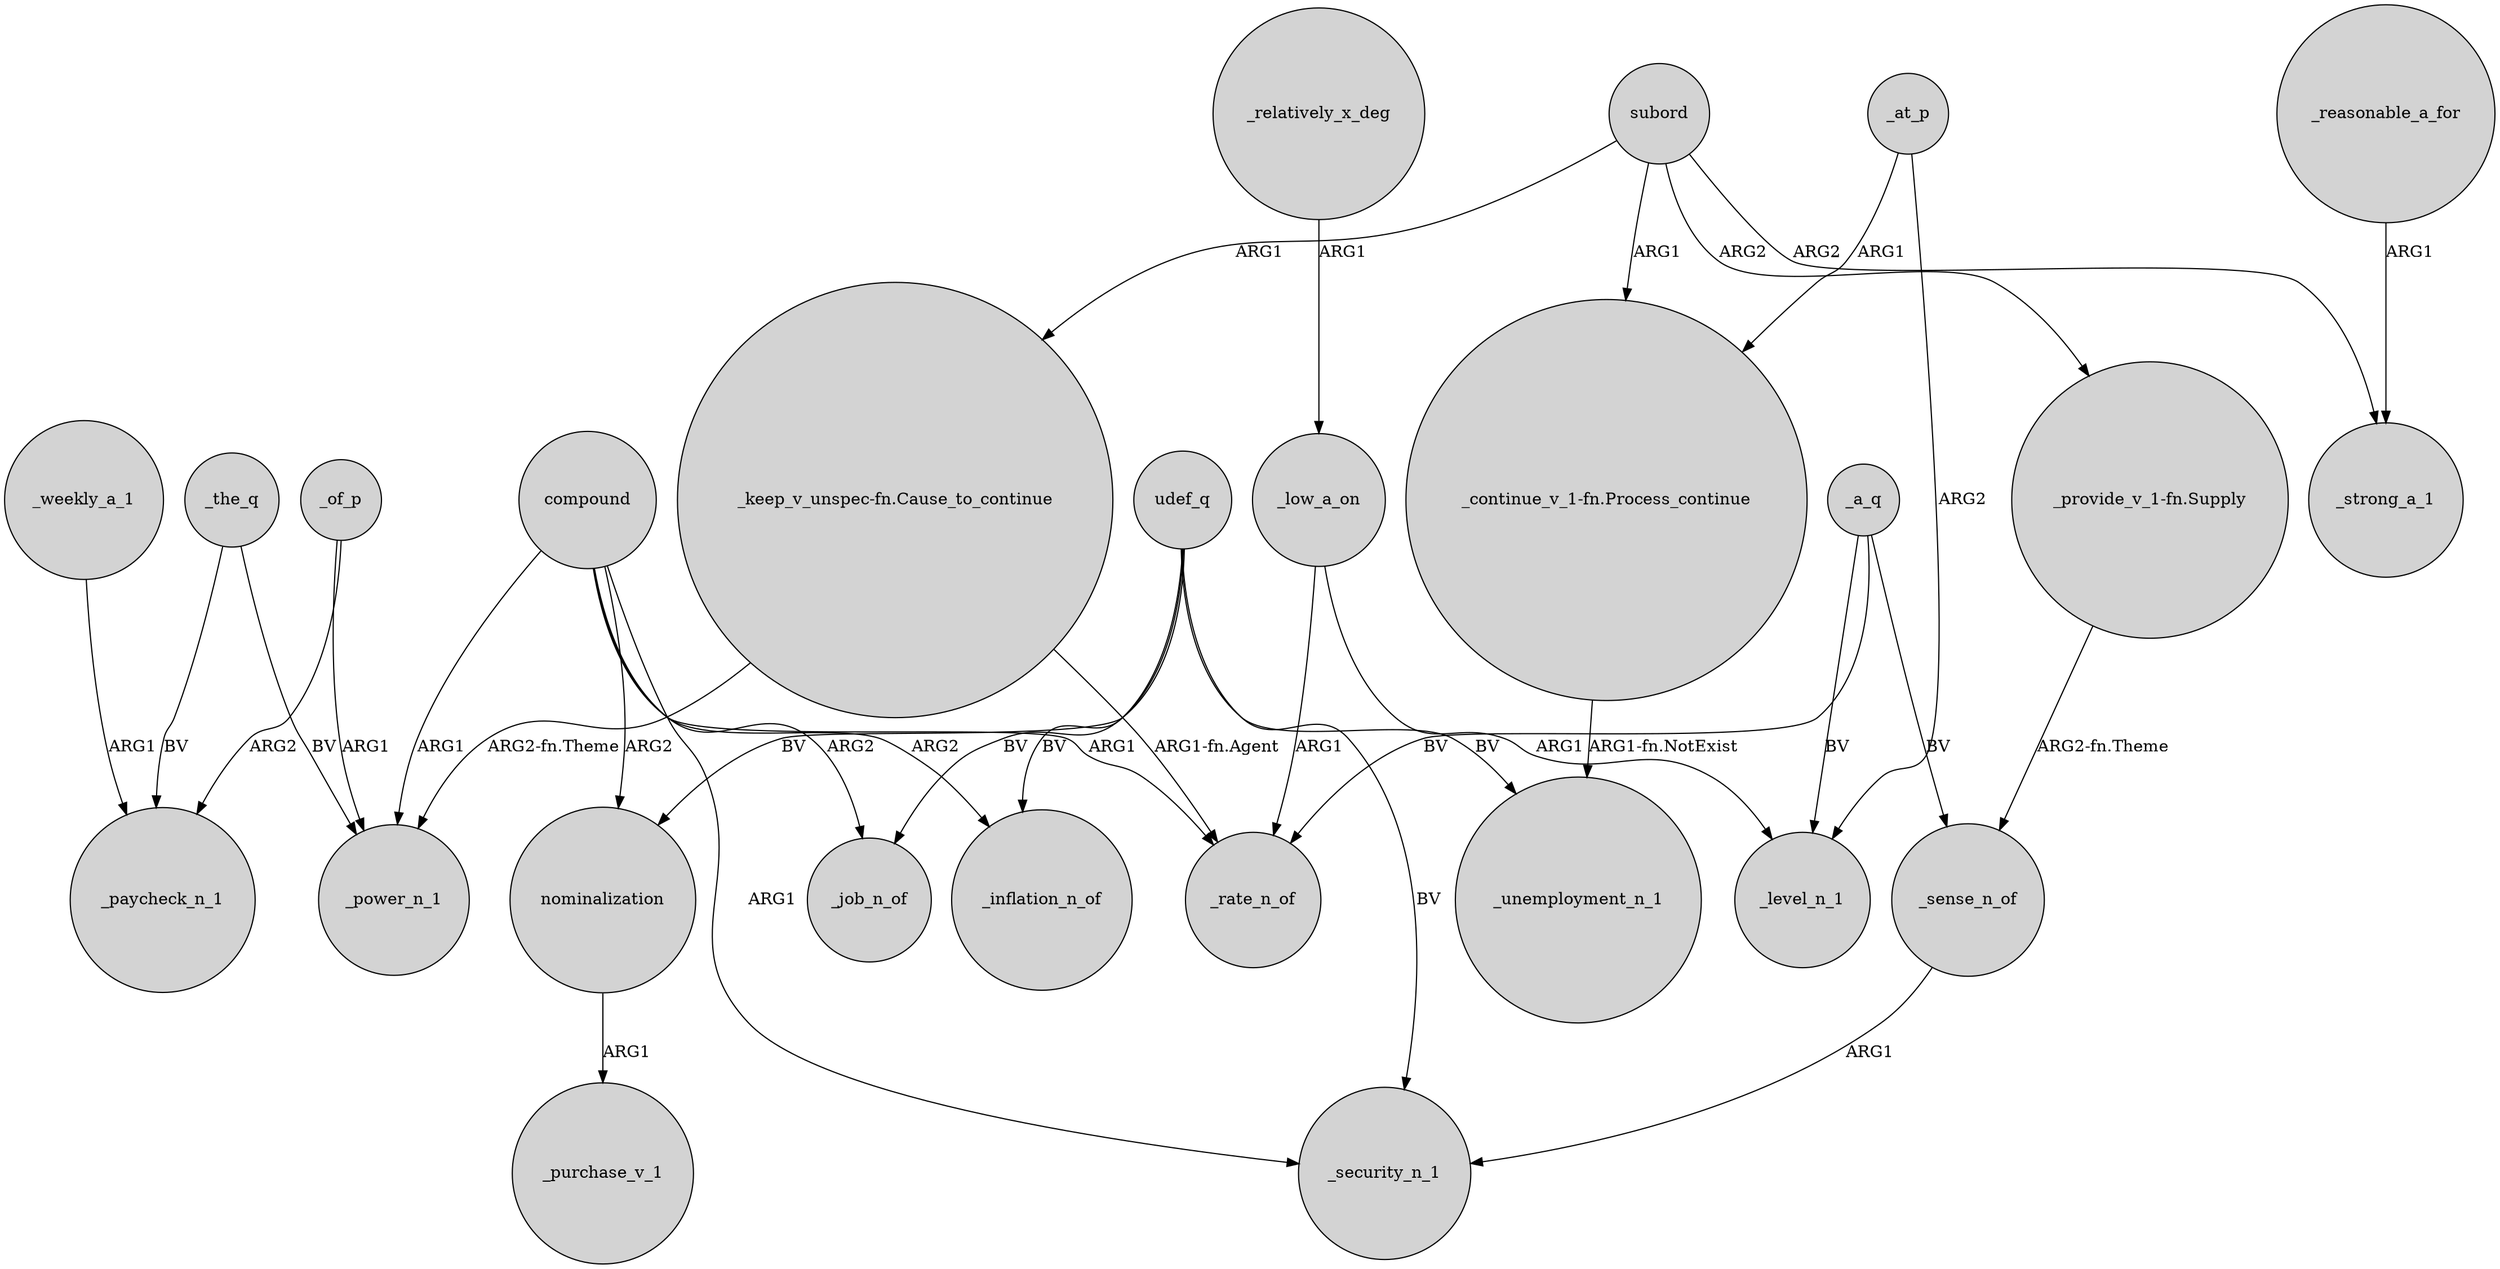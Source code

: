 digraph {
	node [shape=circle style=filled]
	udef_q -> _inflation_n_of [label=BV]
	_the_q -> _power_n_1 [label=BV]
	_a_q -> _sense_n_of [label=BV]
	"_continue_v_1-fn.Process_continue" -> _unemployment_n_1 [label="ARG1-fn.NotExist"]
	subord -> "_provide_v_1-fn.Supply" [label=ARG2]
	nominalization -> _purchase_v_1 [label=ARG1]
	compound -> _rate_n_of [label=ARG1]
	_low_a_on -> _level_n_1 [label=ARG1]
	_relatively_x_deg -> _low_a_on [label=ARG1]
	subord -> "_keep_v_unspec-fn.Cause_to_continue" [label=ARG1]
	compound -> nominalization [label=ARG2]
	_a_q -> _rate_n_of [label=BV]
	subord -> _strong_a_1 [label=ARG2]
	compound -> _security_n_1 [label=ARG1]
	_of_p -> _power_n_1 [label=ARG1]
	_sense_n_of -> _security_n_1 [label=ARG1]
	_a_q -> _level_n_1 [label=BV]
	udef_q -> _unemployment_n_1 [label=BV]
	_reasonable_a_for -> _strong_a_1 [label=ARG1]
	_the_q -> _paycheck_n_1 [label=BV]
	_low_a_on -> _rate_n_of [label=ARG1]
	_of_p -> _paycheck_n_1 [label=ARG2]
	compound -> _inflation_n_of [label=ARG2]
	_at_p -> "_continue_v_1-fn.Process_continue" [label=ARG1]
	"_provide_v_1-fn.Supply" -> _sense_n_of [label="ARG2-fn.Theme"]
	compound -> _power_n_1 [label=ARG1]
	udef_q -> nominalization [label=BV]
	_at_p -> _level_n_1 [label=ARG2]
	_weekly_a_1 -> _paycheck_n_1 [label=ARG1]
	subord -> "_continue_v_1-fn.Process_continue" [label=ARG1]
	"_keep_v_unspec-fn.Cause_to_continue" -> _rate_n_of [label="ARG1-fn.Agent"]
	udef_q -> _job_n_of [label=BV]
	"_keep_v_unspec-fn.Cause_to_continue" -> _power_n_1 [label="ARG2-fn.Theme"]
	udef_q -> _security_n_1 [label=BV]
	compound -> _job_n_of [label=ARG2]
}
